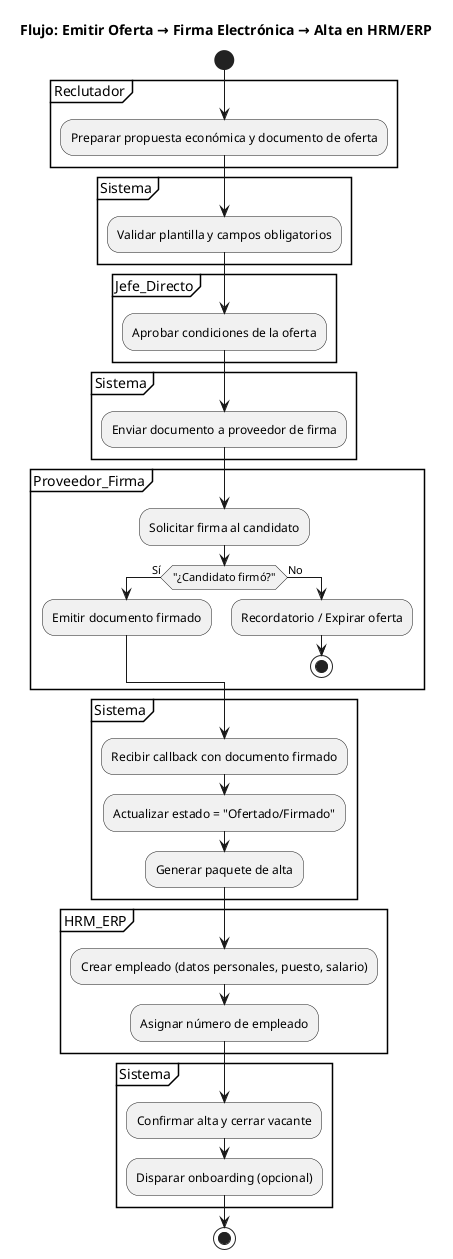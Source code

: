 @startuml ACT_Oferta_Firma_Alta
title Flujo: Emitir Oferta → Firma Electrónica → Alta en HRM/ERP
start
partition Reclutador {
  :Preparar propuesta económica y documento de oferta;
}
partition Sistema {
  :Validar plantilla y campos obligatorios;
}
partition Jefe_Directo {
  :Aprobar condiciones de la oferta;
}
partition Sistema {
  :Enviar documento a proveedor de firma;
}
partition Proveedor_Firma {
  :Solicitar firma al candidato;
  if ("¿Candidato firmó?") then (Sí)
    :Emitir documento firmado;
  else (No)
    :Recordatorio / Expirar oferta;
    stop
  endif
}
partition Sistema {
  :Recibir callback con documento firmado;
  :Actualizar estado = "Ofertado/Firmado";
  :Generar paquete de alta;
}
partition HRM_ERP {
  :Crear empleado (datos personales, puesto, salario);
  :Asignar número de empleado;
}
partition Sistema {
  :Confirmar alta y cerrar vacante;
  :Disparar onboarding (opcional);
}
stop
@enduml